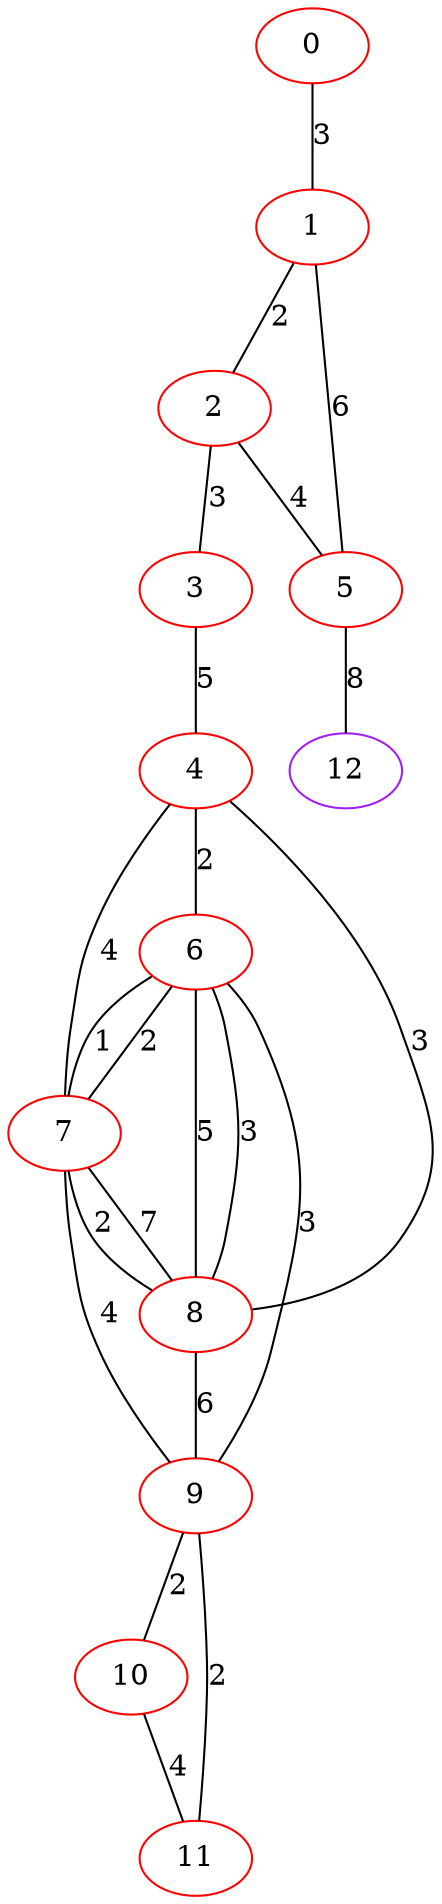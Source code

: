 graph "" {
0 [color=red, weight=1];
1 [color=red, weight=1];
2 [color=red, weight=1];
3 [color=red, weight=1];
4 [color=red, weight=1];
5 [color=red, weight=1];
6 [color=red, weight=1];
7 [color=red, weight=1];
8 [color=red, weight=1];
9 [color=red, weight=1];
10 [color=red, weight=1];
11 [color=red, weight=1];
12 [color=purple, weight=4];
0 -- 1  [key=0, label=3];
1 -- 2  [key=0, label=2];
1 -- 5  [key=0, label=6];
2 -- 3  [key=0, label=3];
2 -- 5  [key=0, label=4];
3 -- 4  [key=0, label=5];
4 -- 8  [key=0, label=3];
4 -- 6  [key=0, label=2];
4 -- 7  [key=0, label=4];
5 -- 12  [key=0, label=8];
6 -- 8  [key=0, label=5];
6 -- 8  [key=1, label=3];
6 -- 9  [key=0, label=3];
6 -- 7  [key=0, label=2];
6 -- 7  [key=1, label=1];
7 -- 8  [key=0, label=7];
7 -- 8  [key=1, label=2];
7 -- 9  [key=0, label=4];
8 -- 9  [key=0, label=6];
9 -- 10  [key=0, label=2];
9 -- 11  [key=0, label=2];
10 -- 11  [key=0, label=4];
}
